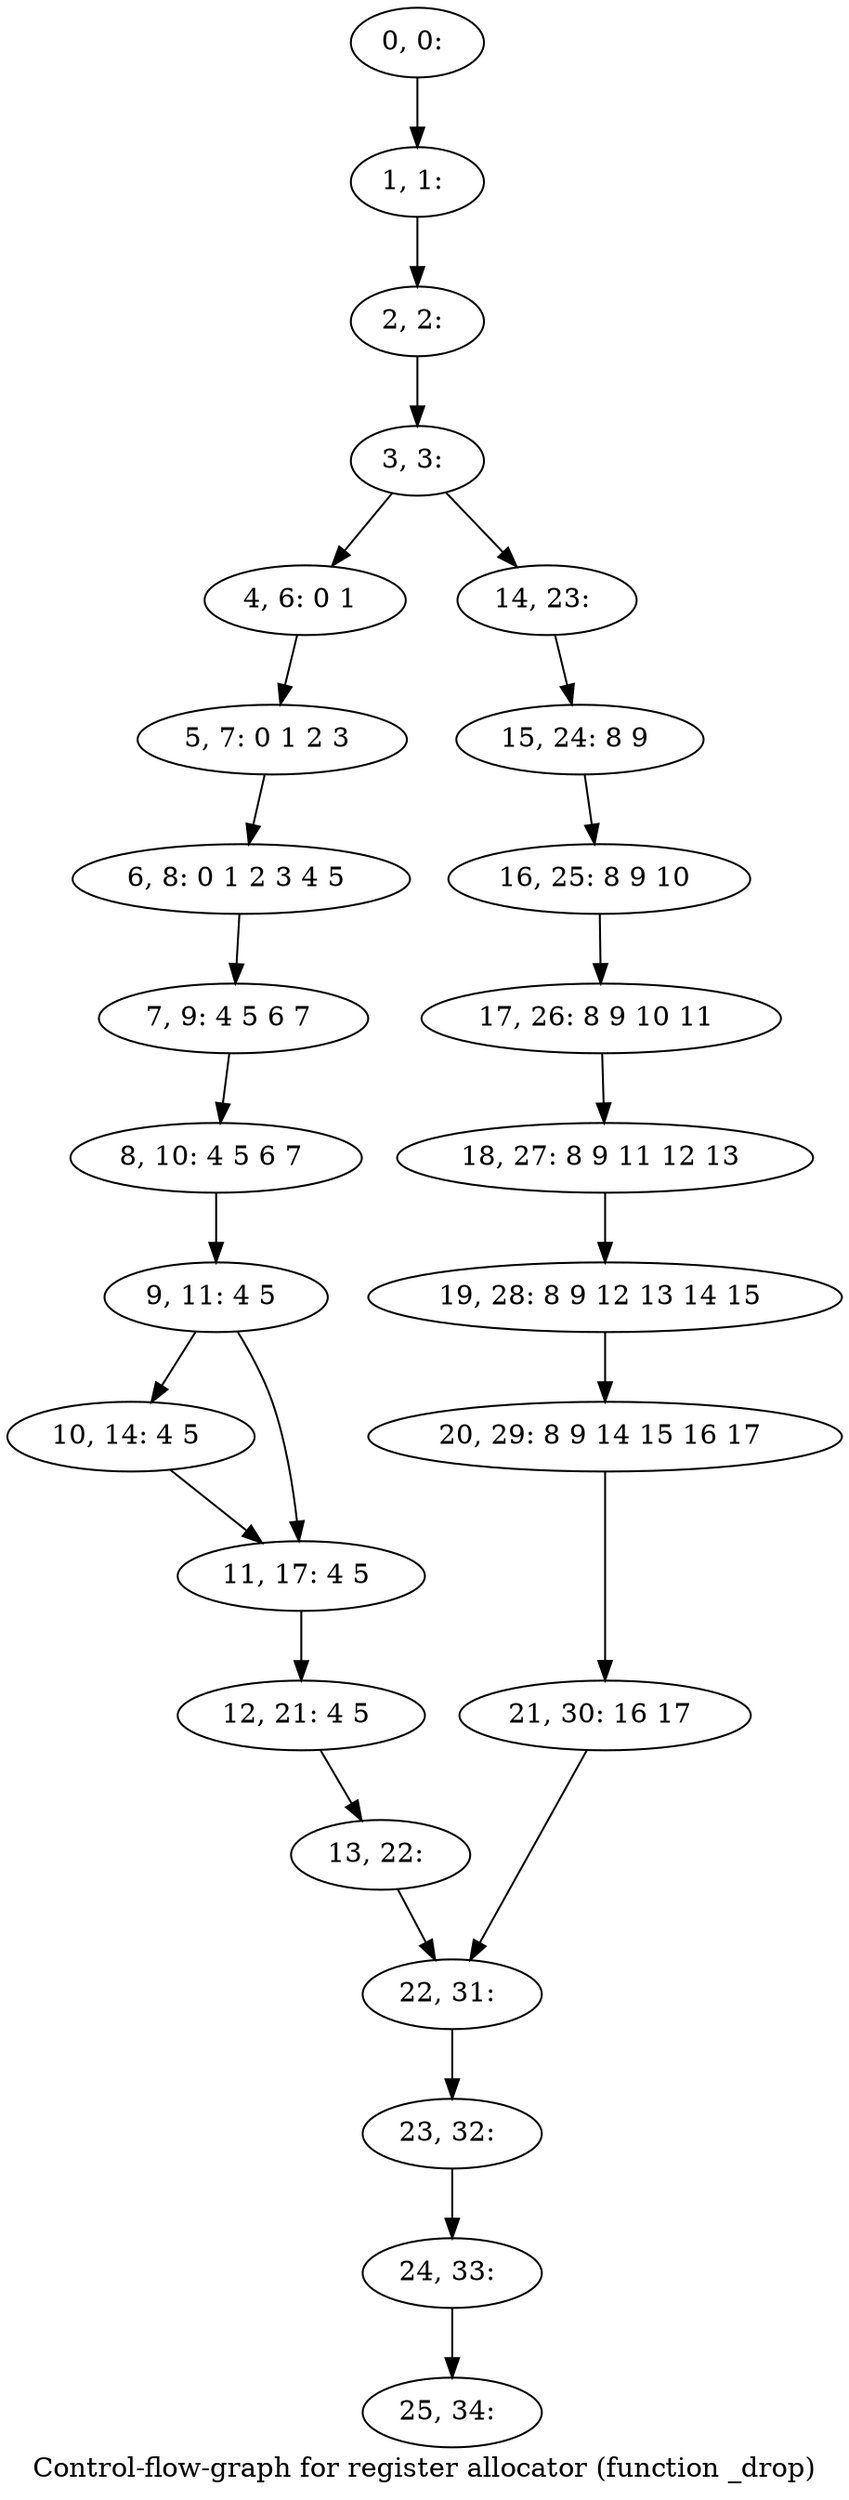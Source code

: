 digraph G {
graph [label="Control-flow-graph for register allocator (function _drop)"]
0[label="0, 0: "];
1[label="1, 1: "];
2[label="2, 2: "];
3[label="3, 3: "];
4[label="4, 6: 0 1 "];
5[label="5, 7: 0 1 2 3 "];
6[label="6, 8: 0 1 2 3 4 5 "];
7[label="7, 9: 4 5 6 7 "];
8[label="8, 10: 4 5 6 7 "];
9[label="9, 11: 4 5 "];
10[label="10, 14: 4 5 "];
11[label="11, 17: 4 5 "];
12[label="12, 21: 4 5 "];
13[label="13, 22: "];
14[label="14, 23: "];
15[label="15, 24: 8 9 "];
16[label="16, 25: 8 9 10 "];
17[label="17, 26: 8 9 10 11 "];
18[label="18, 27: 8 9 11 12 13 "];
19[label="19, 28: 8 9 12 13 14 15 "];
20[label="20, 29: 8 9 14 15 16 17 "];
21[label="21, 30: 16 17 "];
22[label="22, 31: "];
23[label="23, 32: "];
24[label="24, 33: "];
25[label="25, 34: "];
0->1 ;
1->2 ;
2->3 ;
3->4 ;
3->14 ;
4->5 ;
5->6 ;
6->7 ;
7->8 ;
8->9 ;
9->10 ;
9->11 ;
10->11 ;
11->12 ;
12->13 ;
13->22 ;
14->15 ;
15->16 ;
16->17 ;
17->18 ;
18->19 ;
19->20 ;
20->21 ;
21->22 ;
22->23 ;
23->24 ;
24->25 ;
}
